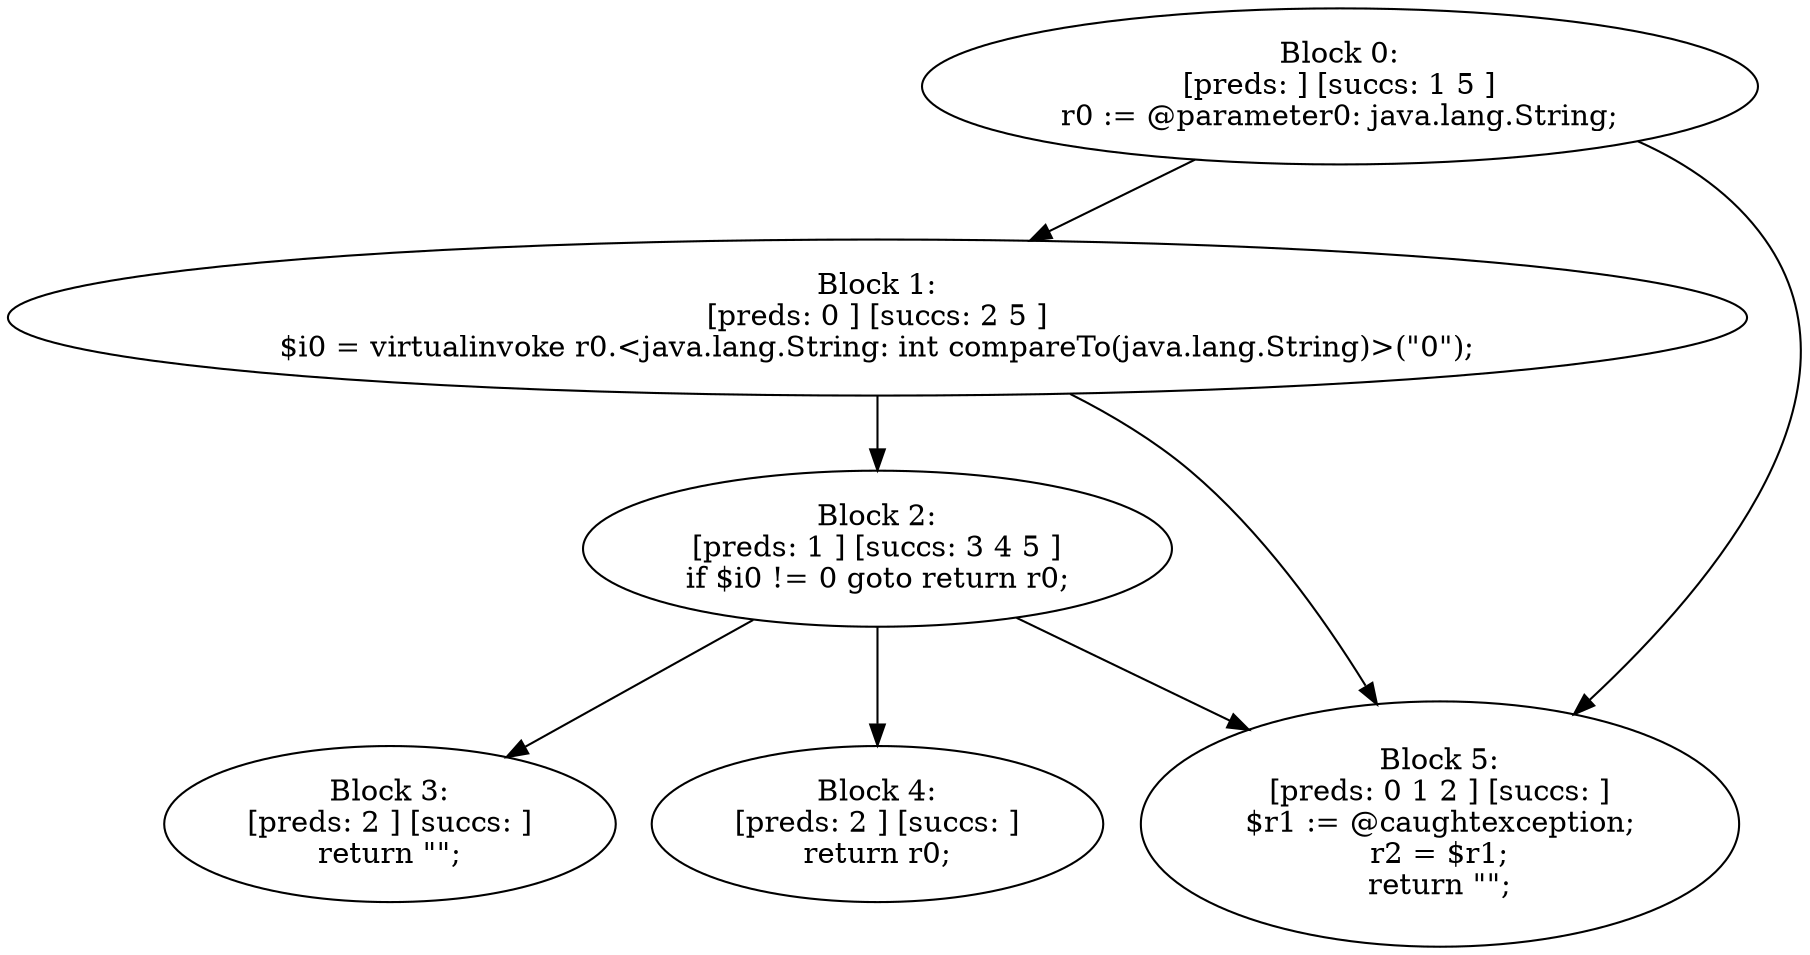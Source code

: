 digraph "unitGraph" {
    "Block 0:
[preds: ] [succs: 1 5 ]
r0 := @parameter0: java.lang.String;
"
    "Block 1:
[preds: 0 ] [succs: 2 5 ]
$i0 = virtualinvoke r0.<java.lang.String: int compareTo(java.lang.String)>(\"0\");
"
    "Block 2:
[preds: 1 ] [succs: 3 4 5 ]
if $i0 != 0 goto return r0;
"
    "Block 3:
[preds: 2 ] [succs: ]
return \"\";
"
    "Block 4:
[preds: 2 ] [succs: ]
return r0;
"
    "Block 5:
[preds: 0 1 2 ] [succs: ]
$r1 := @caughtexception;
r2 = $r1;
return \"\";
"
    "Block 0:
[preds: ] [succs: 1 5 ]
r0 := @parameter0: java.lang.String;
"->"Block 1:
[preds: 0 ] [succs: 2 5 ]
$i0 = virtualinvoke r0.<java.lang.String: int compareTo(java.lang.String)>(\"0\");
";
    "Block 0:
[preds: ] [succs: 1 5 ]
r0 := @parameter0: java.lang.String;
"->"Block 5:
[preds: 0 1 2 ] [succs: ]
$r1 := @caughtexception;
r2 = $r1;
return \"\";
";
    "Block 1:
[preds: 0 ] [succs: 2 5 ]
$i0 = virtualinvoke r0.<java.lang.String: int compareTo(java.lang.String)>(\"0\");
"->"Block 2:
[preds: 1 ] [succs: 3 4 5 ]
if $i0 != 0 goto return r0;
";
    "Block 1:
[preds: 0 ] [succs: 2 5 ]
$i0 = virtualinvoke r0.<java.lang.String: int compareTo(java.lang.String)>(\"0\");
"->"Block 5:
[preds: 0 1 2 ] [succs: ]
$r1 := @caughtexception;
r2 = $r1;
return \"\";
";
    "Block 2:
[preds: 1 ] [succs: 3 4 5 ]
if $i0 != 0 goto return r0;
"->"Block 3:
[preds: 2 ] [succs: ]
return \"\";
";
    "Block 2:
[preds: 1 ] [succs: 3 4 5 ]
if $i0 != 0 goto return r0;
"->"Block 4:
[preds: 2 ] [succs: ]
return r0;
";
    "Block 2:
[preds: 1 ] [succs: 3 4 5 ]
if $i0 != 0 goto return r0;
"->"Block 5:
[preds: 0 1 2 ] [succs: ]
$r1 := @caughtexception;
r2 = $r1;
return \"\";
";
}
